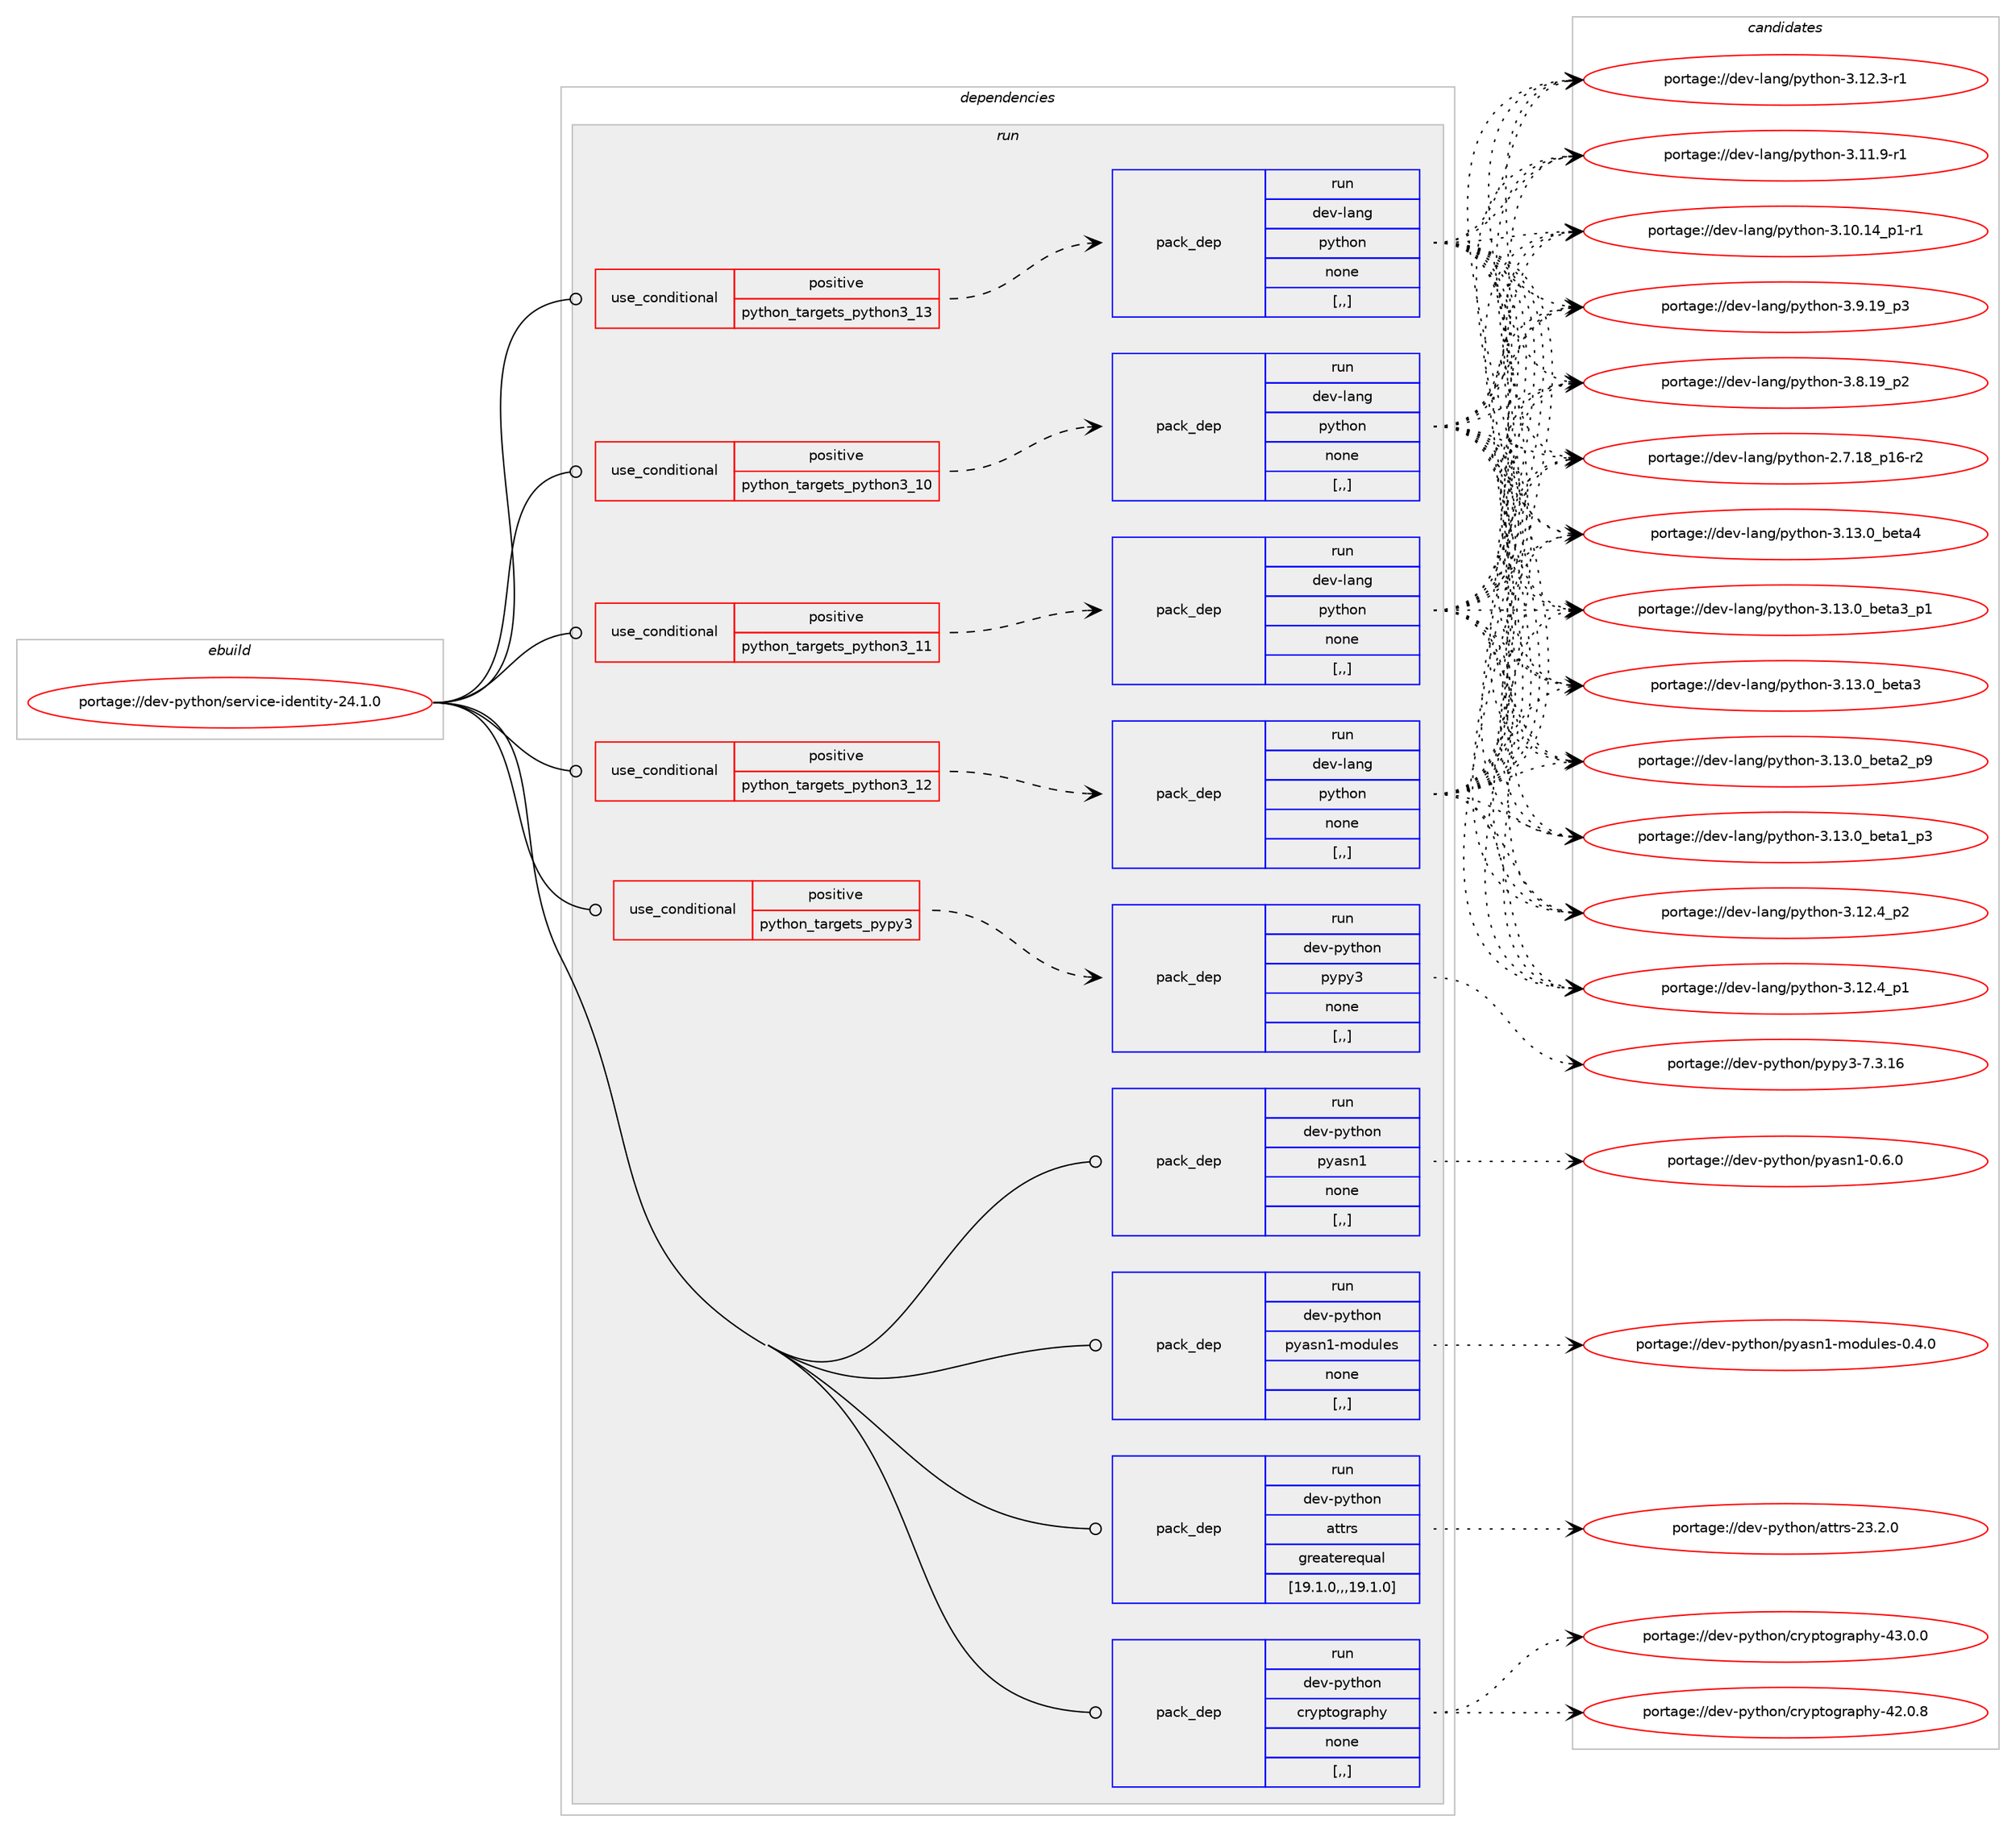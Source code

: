 digraph prolog {

# *************
# Graph options
# *************

newrank=true;
concentrate=true;
compound=true;
graph [rankdir=LR,fontname=Helvetica,fontsize=10,ranksep=1.5];#, ranksep=2.5, nodesep=0.2];
edge  [arrowhead=vee];
node  [fontname=Helvetica,fontsize=10];

# **********
# The ebuild
# **********

subgraph cluster_leftcol {
color=gray;
label=<<i>ebuild</i>>;
id [label="portage://dev-python/service-identity-24.1.0", color=red, width=4, href="../dev-python/service-identity-24.1.0.svg"];
}

# ****************
# The dependencies
# ****************

subgraph cluster_midcol {
color=gray;
label=<<i>dependencies</i>>;
subgraph cluster_compile {
fillcolor="#eeeeee";
style=filled;
label=<<i>compile</i>>;
}
subgraph cluster_compileandrun {
fillcolor="#eeeeee";
style=filled;
label=<<i>compile and run</i>>;
}
subgraph cluster_run {
fillcolor="#eeeeee";
style=filled;
label=<<i>run</i>>;
subgraph cond39461 {
dependency163133 [label=<<TABLE BORDER="0" CELLBORDER="1" CELLSPACING="0" CELLPADDING="4"><TR><TD ROWSPAN="3" CELLPADDING="10">use_conditional</TD></TR><TR><TD>positive</TD></TR><TR><TD>python_targets_pypy3</TD></TR></TABLE>>, shape=none, color=red];
subgraph pack122400 {
dependency163134 [label=<<TABLE BORDER="0" CELLBORDER="1" CELLSPACING="0" CELLPADDING="4" WIDTH="220"><TR><TD ROWSPAN="6" CELLPADDING="30">pack_dep</TD></TR><TR><TD WIDTH="110">run</TD></TR><TR><TD>dev-python</TD></TR><TR><TD>pypy3</TD></TR><TR><TD>none</TD></TR><TR><TD>[,,]</TD></TR></TABLE>>, shape=none, color=blue];
}
dependency163133:e -> dependency163134:w [weight=20,style="dashed",arrowhead="vee"];
}
id:e -> dependency163133:w [weight=20,style="solid",arrowhead="odot"];
subgraph cond39462 {
dependency163135 [label=<<TABLE BORDER="0" CELLBORDER="1" CELLSPACING="0" CELLPADDING="4"><TR><TD ROWSPAN="3" CELLPADDING="10">use_conditional</TD></TR><TR><TD>positive</TD></TR><TR><TD>python_targets_python3_10</TD></TR></TABLE>>, shape=none, color=red];
subgraph pack122401 {
dependency163136 [label=<<TABLE BORDER="0" CELLBORDER="1" CELLSPACING="0" CELLPADDING="4" WIDTH="220"><TR><TD ROWSPAN="6" CELLPADDING="30">pack_dep</TD></TR><TR><TD WIDTH="110">run</TD></TR><TR><TD>dev-lang</TD></TR><TR><TD>python</TD></TR><TR><TD>none</TD></TR><TR><TD>[,,]</TD></TR></TABLE>>, shape=none, color=blue];
}
dependency163135:e -> dependency163136:w [weight=20,style="dashed",arrowhead="vee"];
}
id:e -> dependency163135:w [weight=20,style="solid",arrowhead="odot"];
subgraph cond39463 {
dependency163137 [label=<<TABLE BORDER="0" CELLBORDER="1" CELLSPACING="0" CELLPADDING="4"><TR><TD ROWSPAN="3" CELLPADDING="10">use_conditional</TD></TR><TR><TD>positive</TD></TR><TR><TD>python_targets_python3_11</TD></TR></TABLE>>, shape=none, color=red];
subgraph pack122402 {
dependency163138 [label=<<TABLE BORDER="0" CELLBORDER="1" CELLSPACING="0" CELLPADDING="4" WIDTH="220"><TR><TD ROWSPAN="6" CELLPADDING="30">pack_dep</TD></TR><TR><TD WIDTH="110">run</TD></TR><TR><TD>dev-lang</TD></TR><TR><TD>python</TD></TR><TR><TD>none</TD></TR><TR><TD>[,,]</TD></TR></TABLE>>, shape=none, color=blue];
}
dependency163137:e -> dependency163138:w [weight=20,style="dashed",arrowhead="vee"];
}
id:e -> dependency163137:w [weight=20,style="solid",arrowhead="odot"];
subgraph cond39464 {
dependency163139 [label=<<TABLE BORDER="0" CELLBORDER="1" CELLSPACING="0" CELLPADDING="4"><TR><TD ROWSPAN="3" CELLPADDING="10">use_conditional</TD></TR><TR><TD>positive</TD></TR><TR><TD>python_targets_python3_12</TD></TR></TABLE>>, shape=none, color=red];
subgraph pack122403 {
dependency163140 [label=<<TABLE BORDER="0" CELLBORDER="1" CELLSPACING="0" CELLPADDING="4" WIDTH="220"><TR><TD ROWSPAN="6" CELLPADDING="30">pack_dep</TD></TR><TR><TD WIDTH="110">run</TD></TR><TR><TD>dev-lang</TD></TR><TR><TD>python</TD></TR><TR><TD>none</TD></TR><TR><TD>[,,]</TD></TR></TABLE>>, shape=none, color=blue];
}
dependency163139:e -> dependency163140:w [weight=20,style="dashed",arrowhead="vee"];
}
id:e -> dependency163139:w [weight=20,style="solid",arrowhead="odot"];
subgraph cond39465 {
dependency163141 [label=<<TABLE BORDER="0" CELLBORDER="1" CELLSPACING="0" CELLPADDING="4"><TR><TD ROWSPAN="3" CELLPADDING="10">use_conditional</TD></TR><TR><TD>positive</TD></TR><TR><TD>python_targets_python3_13</TD></TR></TABLE>>, shape=none, color=red];
subgraph pack122404 {
dependency163142 [label=<<TABLE BORDER="0" CELLBORDER="1" CELLSPACING="0" CELLPADDING="4" WIDTH="220"><TR><TD ROWSPAN="6" CELLPADDING="30">pack_dep</TD></TR><TR><TD WIDTH="110">run</TD></TR><TR><TD>dev-lang</TD></TR><TR><TD>python</TD></TR><TR><TD>none</TD></TR><TR><TD>[,,]</TD></TR></TABLE>>, shape=none, color=blue];
}
dependency163141:e -> dependency163142:w [weight=20,style="dashed",arrowhead="vee"];
}
id:e -> dependency163141:w [weight=20,style="solid",arrowhead="odot"];
subgraph pack122405 {
dependency163143 [label=<<TABLE BORDER="0" CELLBORDER="1" CELLSPACING="0" CELLPADDING="4" WIDTH="220"><TR><TD ROWSPAN="6" CELLPADDING="30">pack_dep</TD></TR><TR><TD WIDTH="110">run</TD></TR><TR><TD>dev-python</TD></TR><TR><TD>attrs</TD></TR><TR><TD>greaterequal</TD></TR><TR><TD>[19.1.0,,,19.1.0]</TD></TR></TABLE>>, shape=none, color=blue];
}
id:e -> dependency163143:w [weight=20,style="solid",arrowhead="odot"];
subgraph pack122406 {
dependency163144 [label=<<TABLE BORDER="0" CELLBORDER="1" CELLSPACING="0" CELLPADDING="4" WIDTH="220"><TR><TD ROWSPAN="6" CELLPADDING="30">pack_dep</TD></TR><TR><TD WIDTH="110">run</TD></TR><TR><TD>dev-python</TD></TR><TR><TD>cryptography</TD></TR><TR><TD>none</TD></TR><TR><TD>[,,]</TD></TR></TABLE>>, shape=none, color=blue];
}
id:e -> dependency163144:w [weight=20,style="solid",arrowhead="odot"];
subgraph pack122407 {
dependency163145 [label=<<TABLE BORDER="0" CELLBORDER="1" CELLSPACING="0" CELLPADDING="4" WIDTH="220"><TR><TD ROWSPAN="6" CELLPADDING="30">pack_dep</TD></TR><TR><TD WIDTH="110">run</TD></TR><TR><TD>dev-python</TD></TR><TR><TD>pyasn1</TD></TR><TR><TD>none</TD></TR><TR><TD>[,,]</TD></TR></TABLE>>, shape=none, color=blue];
}
id:e -> dependency163145:w [weight=20,style="solid",arrowhead="odot"];
subgraph pack122408 {
dependency163146 [label=<<TABLE BORDER="0" CELLBORDER="1" CELLSPACING="0" CELLPADDING="4" WIDTH="220"><TR><TD ROWSPAN="6" CELLPADDING="30">pack_dep</TD></TR><TR><TD WIDTH="110">run</TD></TR><TR><TD>dev-python</TD></TR><TR><TD>pyasn1-modules</TD></TR><TR><TD>none</TD></TR><TR><TD>[,,]</TD></TR></TABLE>>, shape=none, color=blue];
}
id:e -> dependency163146:w [weight=20,style="solid",arrowhead="odot"];
}
}

# **************
# The candidates
# **************

subgraph cluster_choices {
rank=same;
color=gray;
label=<<i>candidates</i>>;

subgraph choice122400 {
color=black;
nodesep=1;
choice10010111845112121116104111110471121211121215145554651464954 [label="portage://dev-python/pypy3-7.3.16", color=red, width=4,href="../dev-python/pypy3-7.3.16.svg"];
dependency163134:e -> choice10010111845112121116104111110471121211121215145554651464954:w [style=dotted,weight="100"];
}
subgraph choice122401 {
color=black;
nodesep=1;
choice1001011184510897110103471121211161041111104551464951464895981011169752 [label="portage://dev-lang/python-3.13.0_beta4", color=red, width=4,href="../dev-lang/python-3.13.0_beta4.svg"];
choice10010111845108971101034711212111610411111045514649514648959810111697519511249 [label="portage://dev-lang/python-3.13.0_beta3_p1", color=red, width=4,href="../dev-lang/python-3.13.0_beta3_p1.svg"];
choice1001011184510897110103471121211161041111104551464951464895981011169751 [label="portage://dev-lang/python-3.13.0_beta3", color=red, width=4,href="../dev-lang/python-3.13.0_beta3.svg"];
choice10010111845108971101034711212111610411111045514649514648959810111697509511257 [label="portage://dev-lang/python-3.13.0_beta2_p9", color=red, width=4,href="../dev-lang/python-3.13.0_beta2_p9.svg"];
choice10010111845108971101034711212111610411111045514649514648959810111697499511251 [label="portage://dev-lang/python-3.13.0_beta1_p3", color=red, width=4,href="../dev-lang/python-3.13.0_beta1_p3.svg"];
choice100101118451089711010347112121116104111110455146495046529511250 [label="portage://dev-lang/python-3.12.4_p2", color=red, width=4,href="../dev-lang/python-3.12.4_p2.svg"];
choice100101118451089711010347112121116104111110455146495046529511249 [label="portage://dev-lang/python-3.12.4_p1", color=red, width=4,href="../dev-lang/python-3.12.4_p1.svg"];
choice100101118451089711010347112121116104111110455146495046514511449 [label="portage://dev-lang/python-3.12.3-r1", color=red, width=4,href="../dev-lang/python-3.12.3-r1.svg"];
choice100101118451089711010347112121116104111110455146494946574511449 [label="portage://dev-lang/python-3.11.9-r1", color=red, width=4,href="../dev-lang/python-3.11.9-r1.svg"];
choice100101118451089711010347112121116104111110455146494846495295112494511449 [label="portage://dev-lang/python-3.10.14_p1-r1", color=red, width=4,href="../dev-lang/python-3.10.14_p1-r1.svg"];
choice100101118451089711010347112121116104111110455146574649579511251 [label="portage://dev-lang/python-3.9.19_p3", color=red, width=4,href="../dev-lang/python-3.9.19_p3.svg"];
choice100101118451089711010347112121116104111110455146564649579511250 [label="portage://dev-lang/python-3.8.19_p2", color=red, width=4,href="../dev-lang/python-3.8.19_p2.svg"];
choice100101118451089711010347112121116104111110455046554649569511249544511450 [label="portage://dev-lang/python-2.7.18_p16-r2", color=red, width=4,href="../dev-lang/python-2.7.18_p16-r2.svg"];
dependency163136:e -> choice1001011184510897110103471121211161041111104551464951464895981011169752:w [style=dotted,weight="100"];
dependency163136:e -> choice10010111845108971101034711212111610411111045514649514648959810111697519511249:w [style=dotted,weight="100"];
dependency163136:e -> choice1001011184510897110103471121211161041111104551464951464895981011169751:w [style=dotted,weight="100"];
dependency163136:e -> choice10010111845108971101034711212111610411111045514649514648959810111697509511257:w [style=dotted,weight="100"];
dependency163136:e -> choice10010111845108971101034711212111610411111045514649514648959810111697499511251:w [style=dotted,weight="100"];
dependency163136:e -> choice100101118451089711010347112121116104111110455146495046529511250:w [style=dotted,weight="100"];
dependency163136:e -> choice100101118451089711010347112121116104111110455146495046529511249:w [style=dotted,weight="100"];
dependency163136:e -> choice100101118451089711010347112121116104111110455146495046514511449:w [style=dotted,weight="100"];
dependency163136:e -> choice100101118451089711010347112121116104111110455146494946574511449:w [style=dotted,weight="100"];
dependency163136:e -> choice100101118451089711010347112121116104111110455146494846495295112494511449:w [style=dotted,weight="100"];
dependency163136:e -> choice100101118451089711010347112121116104111110455146574649579511251:w [style=dotted,weight="100"];
dependency163136:e -> choice100101118451089711010347112121116104111110455146564649579511250:w [style=dotted,weight="100"];
dependency163136:e -> choice100101118451089711010347112121116104111110455046554649569511249544511450:w [style=dotted,weight="100"];
}
subgraph choice122402 {
color=black;
nodesep=1;
choice1001011184510897110103471121211161041111104551464951464895981011169752 [label="portage://dev-lang/python-3.13.0_beta4", color=red, width=4,href="../dev-lang/python-3.13.0_beta4.svg"];
choice10010111845108971101034711212111610411111045514649514648959810111697519511249 [label="portage://dev-lang/python-3.13.0_beta3_p1", color=red, width=4,href="../dev-lang/python-3.13.0_beta3_p1.svg"];
choice1001011184510897110103471121211161041111104551464951464895981011169751 [label="portage://dev-lang/python-3.13.0_beta3", color=red, width=4,href="../dev-lang/python-3.13.0_beta3.svg"];
choice10010111845108971101034711212111610411111045514649514648959810111697509511257 [label="portage://dev-lang/python-3.13.0_beta2_p9", color=red, width=4,href="../dev-lang/python-3.13.0_beta2_p9.svg"];
choice10010111845108971101034711212111610411111045514649514648959810111697499511251 [label="portage://dev-lang/python-3.13.0_beta1_p3", color=red, width=4,href="../dev-lang/python-3.13.0_beta1_p3.svg"];
choice100101118451089711010347112121116104111110455146495046529511250 [label="portage://dev-lang/python-3.12.4_p2", color=red, width=4,href="../dev-lang/python-3.12.4_p2.svg"];
choice100101118451089711010347112121116104111110455146495046529511249 [label="portage://dev-lang/python-3.12.4_p1", color=red, width=4,href="../dev-lang/python-3.12.4_p1.svg"];
choice100101118451089711010347112121116104111110455146495046514511449 [label="portage://dev-lang/python-3.12.3-r1", color=red, width=4,href="../dev-lang/python-3.12.3-r1.svg"];
choice100101118451089711010347112121116104111110455146494946574511449 [label="portage://dev-lang/python-3.11.9-r1", color=red, width=4,href="../dev-lang/python-3.11.9-r1.svg"];
choice100101118451089711010347112121116104111110455146494846495295112494511449 [label="portage://dev-lang/python-3.10.14_p1-r1", color=red, width=4,href="../dev-lang/python-3.10.14_p1-r1.svg"];
choice100101118451089711010347112121116104111110455146574649579511251 [label="portage://dev-lang/python-3.9.19_p3", color=red, width=4,href="../dev-lang/python-3.9.19_p3.svg"];
choice100101118451089711010347112121116104111110455146564649579511250 [label="portage://dev-lang/python-3.8.19_p2", color=red, width=4,href="../dev-lang/python-3.8.19_p2.svg"];
choice100101118451089711010347112121116104111110455046554649569511249544511450 [label="portage://dev-lang/python-2.7.18_p16-r2", color=red, width=4,href="../dev-lang/python-2.7.18_p16-r2.svg"];
dependency163138:e -> choice1001011184510897110103471121211161041111104551464951464895981011169752:w [style=dotted,weight="100"];
dependency163138:e -> choice10010111845108971101034711212111610411111045514649514648959810111697519511249:w [style=dotted,weight="100"];
dependency163138:e -> choice1001011184510897110103471121211161041111104551464951464895981011169751:w [style=dotted,weight="100"];
dependency163138:e -> choice10010111845108971101034711212111610411111045514649514648959810111697509511257:w [style=dotted,weight="100"];
dependency163138:e -> choice10010111845108971101034711212111610411111045514649514648959810111697499511251:w [style=dotted,weight="100"];
dependency163138:e -> choice100101118451089711010347112121116104111110455146495046529511250:w [style=dotted,weight="100"];
dependency163138:e -> choice100101118451089711010347112121116104111110455146495046529511249:w [style=dotted,weight="100"];
dependency163138:e -> choice100101118451089711010347112121116104111110455146495046514511449:w [style=dotted,weight="100"];
dependency163138:e -> choice100101118451089711010347112121116104111110455146494946574511449:w [style=dotted,weight="100"];
dependency163138:e -> choice100101118451089711010347112121116104111110455146494846495295112494511449:w [style=dotted,weight="100"];
dependency163138:e -> choice100101118451089711010347112121116104111110455146574649579511251:w [style=dotted,weight="100"];
dependency163138:e -> choice100101118451089711010347112121116104111110455146564649579511250:w [style=dotted,weight="100"];
dependency163138:e -> choice100101118451089711010347112121116104111110455046554649569511249544511450:w [style=dotted,weight="100"];
}
subgraph choice122403 {
color=black;
nodesep=1;
choice1001011184510897110103471121211161041111104551464951464895981011169752 [label="portage://dev-lang/python-3.13.0_beta4", color=red, width=4,href="../dev-lang/python-3.13.0_beta4.svg"];
choice10010111845108971101034711212111610411111045514649514648959810111697519511249 [label="portage://dev-lang/python-3.13.0_beta3_p1", color=red, width=4,href="../dev-lang/python-3.13.0_beta3_p1.svg"];
choice1001011184510897110103471121211161041111104551464951464895981011169751 [label="portage://dev-lang/python-3.13.0_beta3", color=red, width=4,href="../dev-lang/python-3.13.0_beta3.svg"];
choice10010111845108971101034711212111610411111045514649514648959810111697509511257 [label="portage://dev-lang/python-3.13.0_beta2_p9", color=red, width=4,href="../dev-lang/python-3.13.0_beta2_p9.svg"];
choice10010111845108971101034711212111610411111045514649514648959810111697499511251 [label="portage://dev-lang/python-3.13.0_beta1_p3", color=red, width=4,href="../dev-lang/python-3.13.0_beta1_p3.svg"];
choice100101118451089711010347112121116104111110455146495046529511250 [label="portage://dev-lang/python-3.12.4_p2", color=red, width=4,href="../dev-lang/python-3.12.4_p2.svg"];
choice100101118451089711010347112121116104111110455146495046529511249 [label="portage://dev-lang/python-3.12.4_p1", color=red, width=4,href="../dev-lang/python-3.12.4_p1.svg"];
choice100101118451089711010347112121116104111110455146495046514511449 [label="portage://dev-lang/python-3.12.3-r1", color=red, width=4,href="../dev-lang/python-3.12.3-r1.svg"];
choice100101118451089711010347112121116104111110455146494946574511449 [label="portage://dev-lang/python-3.11.9-r1", color=red, width=4,href="../dev-lang/python-3.11.9-r1.svg"];
choice100101118451089711010347112121116104111110455146494846495295112494511449 [label="portage://dev-lang/python-3.10.14_p1-r1", color=red, width=4,href="../dev-lang/python-3.10.14_p1-r1.svg"];
choice100101118451089711010347112121116104111110455146574649579511251 [label="portage://dev-lang/python-3.9.19_p3", color=red, width=4,href="../dev-lang/python-3.9.19_p3.svg"];
choice100101118451089711010347112121116104111110455146564649579511250 [label="portage://dev-lang/python-3.8.19_p2", color=red, width=4,href="../dev-lang/python-3.8.19_p2.svg"];
choice100101118451089711010347112121116104111110455046554649569511249544511450 [label="portage://dev-lang/python-2.7.18_p16-r2", color=red, width=4,href="../dev-lang/python-2.7.18_p16-r2.svg"];
dependency163140:e -> choice1001011184510897110103471121211161041111104551464951464895981011169752:w [style=dotted,weight="100"];
dependency163140:e -> choice10010111845108971101034711212111610411111045514649514648959810111697519511249:w [style=dotted,weight="100"];
dependency163140:e -> choice1001011184510897110103471121211161041111104551464951464895981011169751:w [style=dotted,weight="100"];
dependency163140:e -> choice10010111845108971101034711212111610411111045514649514648959810111697509511257:w [style=dotted,weight="100"];
dependency163140:e -> choice10010111845108971101034711212111610411111045514649514648959810111697499511251:w [style=dotted,weight="100"];
dependency163140:e -> choice100101118451089711010347112121116104111110455146495046529511250:w [style=dotted,weight="100"];
dependency163140:e -> choice100101118451089711010347112121116104111110455146495046529511249:w [style=dotted,weight="100"];
dependency163140:e -> choice100101118451089711010347112121116104111110455146495046514511449:w [style=dotted,weight="100"];
dependency163140:e -> choice100101118451089711010347112121116104111110455146494946574511449:w [style=dotted,weight="100"];
dependency163140:e -> choice100101118451089711010347112121116104111110455146494846495295112494511449:w [style=dotted,weight="100"];
dependency163140:e -> choice100101118451089711010347112121116104111110455146574649579511251:w [style=dotted,weight="100"];
dependency163140:e -> choice100101118451089711010347112121116104111110455146564649579511250:w [style=dotted,weight="100"];
dependency163140:e -> choice100101118451089711010347112121116104111110455046554649569511249544511450:w [style=dotted,weight="100"];
}
subgraph choice122404 {
color=black;
nodesep=1;
choice1001011184510897110103471121211161041111104551464951464895981011169752 [label="portage://dev-lang/python-3.13.0_beta4", color=red, width=4,href="../dev-lang/python-3.13.0_beta4.svg"];
choice10010111845108971101034711212111610411111045514649514648959810111697519511249 [label="portage://dev-lang/python-3.13.0_beta3_p1", color=red, width=4,href="../dev-lang/python-3.13.0_beta3_p1.svg"];
choice1001011184510897110103471121211161041111104551464951464895981011169751 [label="portage://dev-lang/python-3.13.0_beta3", color=red, width=4,href="../dev-lang/python-3.13.0_beta3.svg"];
choice10010111845108971101034711212111610411111045514649514648959810111697509511257 [label="portage://dev-lang/python-3.13.0_beta2_p9", color=red, width=4,href="../dev-lang/python-3.13.0_beta2_p9.svg"];
choice10010111845108971101034711212111610411111045514649514648959810111697499511251 [label="portage://dev-lang/python-3.13.0_beta1_p3", color=red, width=4,href="../dev-lang/python-3.13.0_beta1_p3.svg"];
choice100101118451089711010347112121116104111110455146495046529511250 [label="portage://dev-lang/python-3.12.4_p2", color=red, width=4,href="../dev-lang/python-3.12.4_p2.svg"];
choice100101118451089711010347112121116104111110455146495046529511249 [label="portage://dev-lang/python-3.12.4_p1", color=red, width=4,href="../dev-lang/python-3.12.4_p1.svg"];
choice100101118451089711010347112121116104111110455146495046514511449 [label="portage://dev-lang/python-3.12.3-r1", color=red, width=4,href="../dev-lang/python-3.12.3-r1.svg"];
choice100101118451089711010347112121116104111110455146494946574511449 [label="portage://dev-lang/python-3.11.9-r1", color=red, width=4,href="../dev-lang/python-3.11.9-r1.svg"];
choice100101118451089711010347112121116104111110455146494846495295112494511449 [label="portage://dev-lang/python-3.10.14_p1-r1", color=red, width=4,href="../dev-lang/python-3.10.14_p1-r1.svg"];
choice100101118451089711010347112121116104111110455146574649579511251 [label="portage://dev-lang/python-3.9.19_p3", color=red, width=4,href="../dev-lang/python-3.9.19_p3.svg"];
choice100101118451089711010347112121116104111110455146564649579511250 [label="portage://dev-lang/python-3.8.19_p2", color=red, width=4,href="../dev-lang/python-3.8.19_p2.svg"];
choice100101118451089711010347112121116104111110455046554649569511249544511450 [label="portage://dev-lang/python-2.7.18_p16-r2", color=red, width=4,href="../dev-lang/python-2.7.18_p16-r2.svg"];
dependency163142:e -> choice1001011184510897110103471121211161041111104551464951464895981011169752:w [style=dotted,weight="100"];
dependency163142:e -> choice10010111845108971101034711212111610411111045514649514648959810111697519511249:w [style=dotted,weight="100"];
dependency163142:e -> choice1001011184510897110103471121211161041111104551464951464895981011169751:w [style=dotted,weight="100"];
dependency163142:e -> choice10010111845108971101034711212111610411111045514649514648959810111697509511257:w [style=dotted,weight="100"];
dependency163142:e -> choice10010111845108971101034711212111610411111045514649514648959810111697499511251:w [style=dotted,weight="100"];
dependency163142:e -> choice100101118451089711010347112121116104111110455146495046529511250:w [style=dotted,weight="100"];
dependency163142:e -> choice100101118451089711010347112121116104111110455146495046529511249:w [style=dotted,weight="100"];
dependency163142:e -> choice100101118451089711010347112121116104111110455146495046514511449:w [style=dotted,weight="100"];
dependency163142:e -> choice100101118451089711010347112121116104111110455146494946574511449:w [style=dotted,weight="100"];
dependency163142:e -> choice100101118451089711010347112121116104111110455146494846495295112494511449:w [style=dotted,weight="100"];
dependency163142:e -> choice100101118451089711010347112121116104111110455146574649579511251:w [style=dotted,weight="100"];
dependency163142:e -> choice100101118451089711010347112121116104111110455146564649579511250:w [style=dotted,weight="100"];
dependency163142:e -> choice100101118451089711010347112121116104111110455046554649569511249544511450:w [style=dotted,weight="100"];
}
subgraph choice122405 {
color=black;
nodesep=1;
choice10010111845112121116104111110479711611611411545505146504648 [label="portage://dev-python/attrs-23.2.0", color=red, width=4,href="../dev-python/attrs-23.2.0.svg"];
dependency163143:e -> choice10010111845112121116104111110479711611611411545505146504648:w [style=dotted,weight="100"];
}
subgraph choice122406 {
color=black;
nodesep=1;
choice1001011184511212111610411111047991141211121161111031149711210412145525146484648 [label="portage://dev-python/cryptography-43.0.0", color=red, width=4,href="../dev-python/cryptography-43.0.0.svg"];
choice1001011184511212111610411111047991141211121161111031149711210412145525046484656 [label="portage://dev-python/cryptography-42.0.8", color=red, width=4,href="../dev-python/cryptography-42.0.8.svg"];
dependency163144:e -> choice1001011184511212111610411111047991141211121161111031149711210412145525146484648:w [style=dotted,weight="100"];
dependency163144:e -> choice1001011184511212111610411111047991141211121161111031149711210412145525046484656:w [style=dotted,weight="100"];
}
subgraph choice122407 {
color=black;
nodesep=1;
choice10010111845112121116104111110471121219711511049454846544648 [label="portage://dev-python/pyasn1-0.6.0", color=red, width=4,href="../dev-python/pyasn1-0.6.0.svg"];
dependency163145:e -> choice10010111845112121116104111110471121219711511049454846544648:w [style=dotted,weight="100"];
}
subgraph choice122408 {
color=black;
nodesep=1;
choice1001011184511212111610411111047112121971151104945109111100117108101115454846524648 [label="portage://dev-python/pyasn1-modules-0.4.0", color=red, width=4,href="../dev-python/pyasn1-modules-0.4.0.svg"];
dependency163146:e -> choice1001011184511212111610411111047112121971151104945109111100117108101115454846524648:w [style=dotted,weight="100"];
}
}

}
